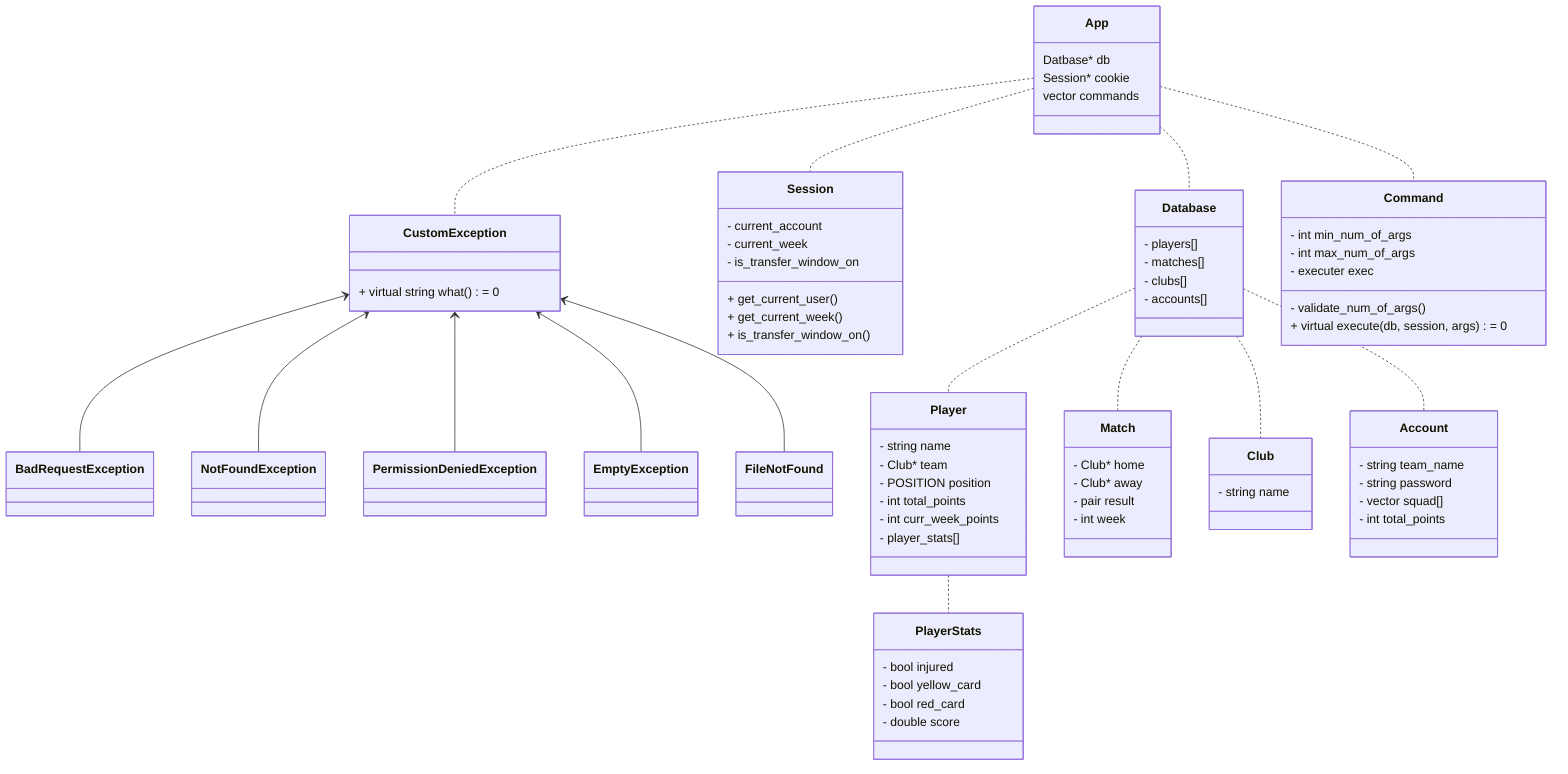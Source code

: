 classDiagram
    App .. Database
    App .. Session
    App .. CustomException
    App .. Command
    CustomException : + virtual string what() = 0
    CustomException <-- BadRequestException 
    CustomException <-- NotFoundException 
    CustomException <-- PermissionDeniedException
    CustomException <-- EmptyException
    CustomException <-- FileNotFound
    Command : - int min_num_of_args
    Command : - int max_num_of_args
    Command : - validate_num_of_args()
    Command : - executer exec
    Command : + virtual execute(db, session, args) = 0
    App : Datbase* db
    App : Session* cookie
    App : vector<Command*> commands
    Session : + get_current_user()
    Session : + get_current_week()
    Session : + is_transfer_window_on()
    Session : - current_account
    Session : - current_week
    Session : - is_transfer_window_on
    Database : - players[]
    Database : - matches[]
    Database : - clubs[]
    Database : - accounts[]
    Database .. Player
    Database .. Match
    Database .. Club
    Database .. Account
    Player .. PlayerStats
    PlayerStats : - bool injured
    PlayerStats : - bool yellow_card
    PlayerStats : - bool red_card
    PlayerStats : - double score
    Player : - string name
    Player : - Club* team
    Player : - POSITION position
    Player : - int total_points
    Player : - int curr_week_points
    Player : - player_stats[]
    Match : - Club* home
    Match : - Club* away
    Match : - pair<int, int> result
    Match : - int week
    Club : - string name
    Account : - string team_name
    Account : - string password
    Account : - vector<Player*> squad[]
    Account : - int total_points